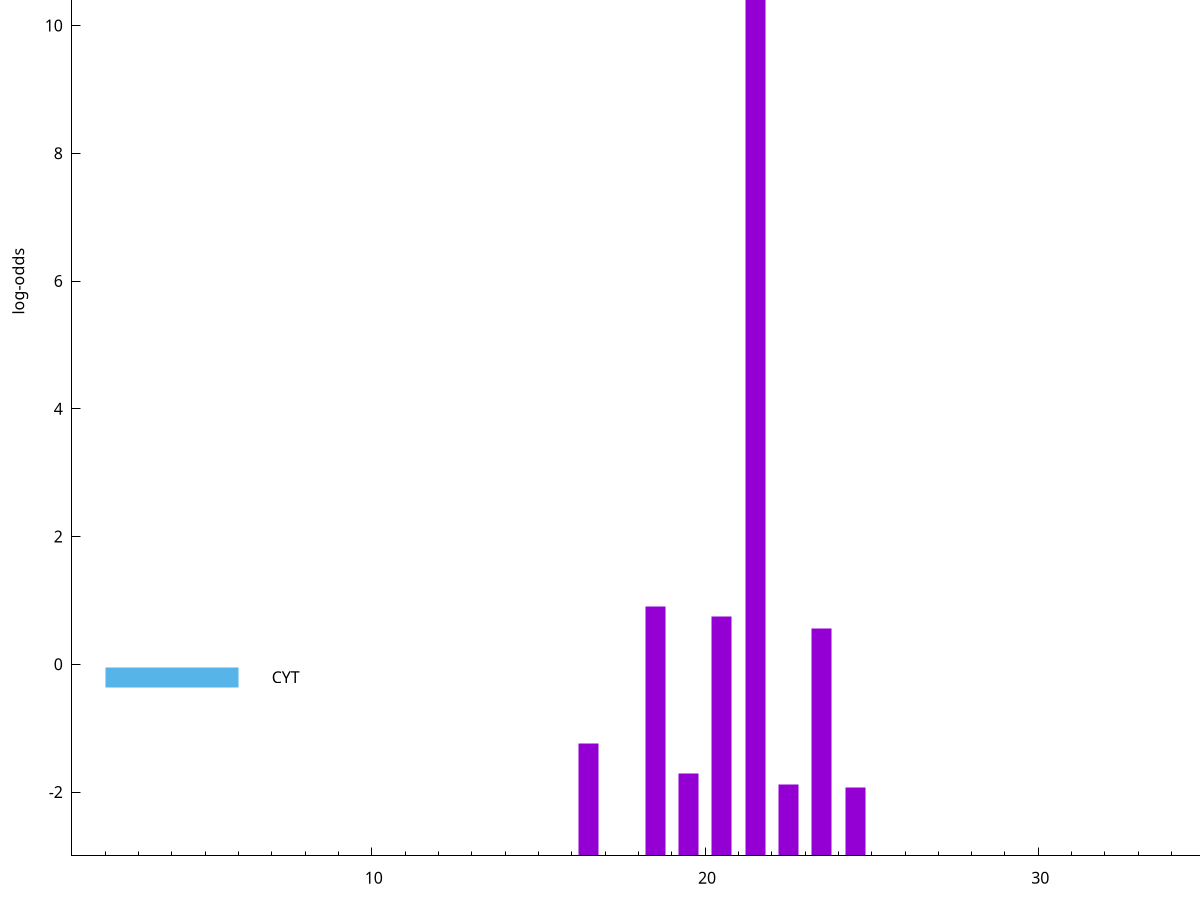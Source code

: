 set title "LipoP predictions for SPy_0012"
set size 2., 1.4
set xrange [1:70] 
set mxtics 10
set yrange [-3:15]
set y2range [0:18]
set ylabel "log-odds"
set term postscript eps color solid "Helvetica" 30
set output "SPy_0012.eps"
set arrow from 2,11.523 to 6,11.523 nohead lt 1 lw 20
set label "SpI" at 7,11.523
set arrow from 2,-0.200913 to 6,-0.200913 nohead lt 3 lw 20
set label "CYT" at 7,-0.200913
set arrow from 2,11.523 to 6,11.523 nohead lt 1 lw 20
set label "SpI" at 7,11.523
# NOTE: The scores below are the log-odds scores with the threshold
# NOTE: subtracted (a hack to make gnuplot make the histogram all
# NOTE: look nice).
plot "-" axes x1y2 title "" with impulses lt 1 lw 20
21.500000 14.519900
18.500000 3.910420
20.500000 3.746533
23.500000 3.563627
16.500000 1.762560
19.500000 1.294420
22.500000 1.125290
24.500000 1.076080
e
exit
